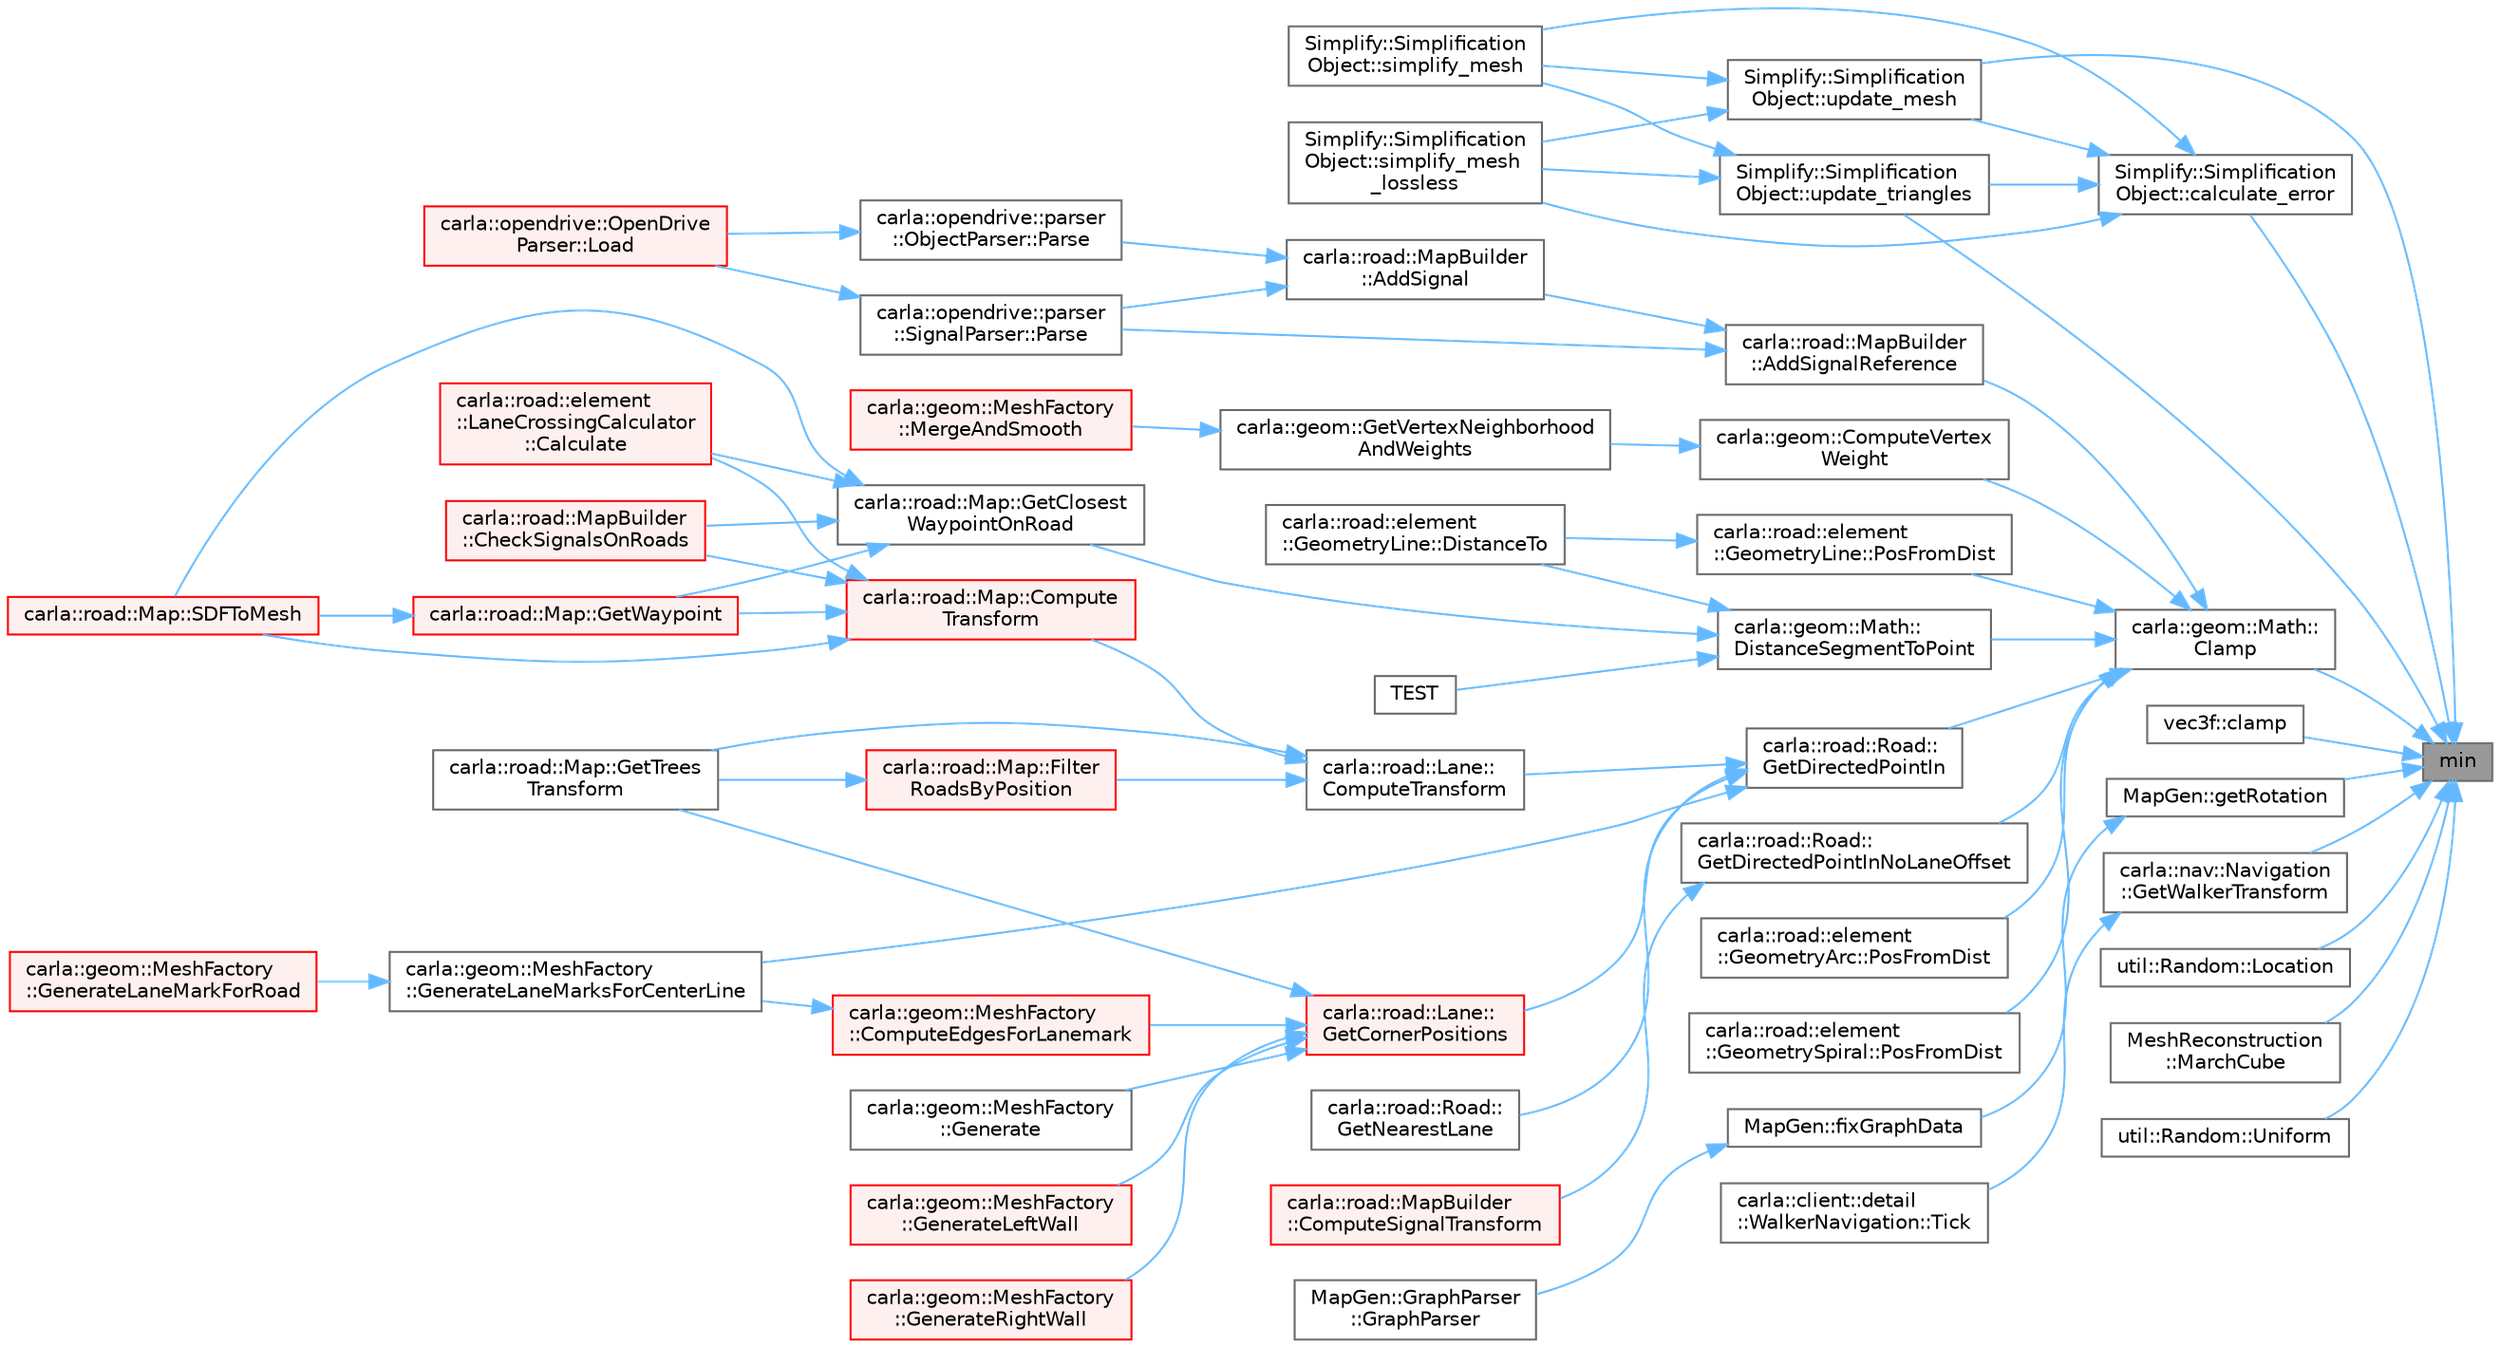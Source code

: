 digraph "min"
{
 // INTERACTIVE_SVG=YES
 // LATEX_PDF_SIZE
  bgcolor="transparent";
  edge [fontname=Helvetica,fontsize=10,labelfontname=Helvetica,labelfontsize=10];
  node [fontname=Helvetica,fontsize=10,shape=box,height=0.2,width=0.4];
  rankdir="RL";
  Node1 [id="Node000001",label="min",height=0.2,width=0.4,color="gray40", fillcolor="grey60", style="filled", fontcolor="black",tooltip=" "];
  Node1 -> Node2 [id="edge1_Node000001_Node000002",dir="back",color="steelblue1",style="solid",tooltip=" "];
  Node2 [id="Node000002",label="Simplify::Simplification\lObject::calculate_error",height=0.2,width=0.4,color="grey40", fillcolor="white", style="filled",URL="$dd/dcf/classSimplify_1_1SimplificationObject.html#a3dad96e7db9db379305c7c93ce5ffacf",tooltip=" "];
  Node2 -> Node3 [id="edge2_Node000002_Node000003",dir="back",color="steelblue1",style="solid",tooltip=" "];
  Node3 [id="Node000003",label="Simplify::Simplification\lObject::simplify_mesh",height=0.2,width=0.4,color="grey40", fillcolor="white", style="filled",URL="$dd/dcf/classSimplify_1_1SimplificationObject.html#ac7c6c15b545db21899dea2390c0caa53",tooltip=" "];
  Node2 -> Node4 [id="edge3_Node000002_Node000004",dir="back",color="steelblue1",style="solid",tooltip=" "];
  Node4 [id="Node000004",label="Simplify::Simplification\lObject::simplify_mesh\l_lossless",height=0.2,width=0.4,color="grey40", fillcolor="white", style="filled",URL="$dd/dcf/classSimplify_1_1SimplificationObject.html#a03f17e525c617e393a3d95270f25ef61",tooltip=" "];
  Node2 -> Node5 [id="edge4_Node000002_Node000005",dir="back",color="steelblue1",style="solid",tooltip=" "];
  Node5 [id="Node000005",label="Simplify::Simplification\lObject::update_mesh",height=0.2,width=0.4,color="grey40", fillcolor="white", style="filled",URL="$dd/dcf/classSimplify_1_1SimplificationObject.html#a2995ac3dc92843c2918f2a9593ccf275",tooltip=" "];
  Node5 -> Node3 [id="edge5_Node000005_Node000003",dir="back",color="steelblue1",style="solid",tooltip=" "];
  Node5 -> Node4 [id="edge6_Node000005_Node000004",dir="back",color="steelblue1",style="solid",tooltip=" "];
  Node2 -> Node6 [id="edge7_Node000002_Node000006",dir="back",color="steelblue1",style="solid",tooltip=" "];
  Node6 [id="Node000006",label="Simplify::Simplification\lObject::update_triangles",height=0.2,width=0.4,color="grey40", fillcolor="white", style="filled",URL="$dd/dcf/classSimplify_1_1SimplificationObject.html#ae3e0f9f0f8f577c7c7e3e52eb36fc722",tooltip=" "];
  Node6 -> Node3 [id="edge8_Node000006_Node000003",dir="back",color="steelblue1",style="solid",tooltip=" "];
  Node6 -> Node4 [id="edge9_Node000006_Node000004",dir="back",color="steelblue1",style="solid",tooltip=" "];
  Node1 -> Node7 [id="edge10_Node000001_Node000007",dir="back",color="steelblue1",style="solid",tooltip=" "];
  Node7 [id="Node000007",label="carla::geom::Math::\lClamp",height=0.2,width=0.4,color="grey40", fillcolor="white", style="filled",URL="$d0/dea/classcarla_1_1geom_1_1Math.html#a8f8eccc1a2bcc711250f2b47a21eb31f",tooltip=" "];
  Node7 -> Node8 [id="edge11_Node000007_Node000008",dir="back",color="steelblue1",style="solid",tooltip=" "];
  Node8 [id="Node000008",label="carla::road::MapBuilder\l::AddSignalReference",height=0.2,width=0.4,color="grey40", fillcolor="white", style="filled",URL="$de/d16/classcarla_1_1road_1_1MapBuilder.html#ab572d01d8dc4f2d4dbbecbc382b9e4ed",tooltip=" "];
  Node8 -> Node9 [id="edge12_Node000008_Node000009",dir="back",color="steelblue1",style="solid",tooltip=" "];
  Node9 [id="Node000009",label="carla::road::MapBuilder\l::AddSignal",height=0.2,width=0.4,color="grey40", fillcolor="white", style="filled",URL="$de/d16/classcarla_1_1road_1_1MapBuilder.html#ace2456563cabdf60c2c2e601c189bce5",tooltip=" "];
  Node9 -> Node10 [id="edge13_Node000009_Node000010",dir="back",color="steelblue1",style="solid",tooltip=" "];
  Node10 [id="Node000010",label="carla::opendrive::parser\l::ObjectParser::Parse",height=0.2,width=0.4,color="grey40", fillcolor="white", style="filled",URL="$d3/df6/classcarla_1_1opendrive_1_1parser_1_1ObjectParser.html#ae273ad3cc015c32d8f1a91b405fed709",tooltip=" "];
  Node10 -> Node11 [id="edge14_Node000010_Node000011",dir="back",color="steelblue1",style="solid",tooltip=" "];
  Node11 [id="Node000011",label="carla::opendrive::OpenDrive\lParser::Load",height=0.2,width=0.4,color="red", fillcolor="#FFF0F0", style="filled",URL="$de/d5a/classcarla_1_1opendrive_1_1OpenDriveParser.html#a599fd6174f30aaee59590c16503afd8a",tooltip=" "];
  Node9 -> Node29 [id="edge15_Node000009_Node000029",dir="back",color="steelblue1",style="solid",tooltip=" "];
  Node29 [id="Node000029",label="carla::opendrive::parser\l::SignalParser::Parse",height=0.2,width=0.4,color="grey40", fillcolor="white", style="filled",URL="$dd/d61/classcarla_1_1opendrive_1_1parser_1_1SignalParser.html#a715780b50d4cd22256482e1d1dd590ef",tooltip=" "];
  Node29 -> Node11 [id="edge16_Node000029_Node000011",dir="back",color="steelblue1",style="solid",tooltip=" "];
  Node8 -> Node29 [id="edge17_Node000008_Node000029",dir="back",color="steelblue1",style="solid",tooltip=" "];
  Node7 -> Node30 [id="edge18_Node000007_Node000030",dir="back",color="steelblue1",style="solid",tooltip=" "];
  Node30 [id="Node000030",label="carla::geom::ComputeVertex\lWeight",height=0.2,width=0.4,color="grey40", fillcolor="white", style="filled",URL="$dc/dda/namespacecarla_1_1geom.html#a43ac23a0344278fa3a045fc4b486a3ec",tooltip=" "];
  Node30 -> Node31 [id="edge19_Node000030_Node000031",dir="back",color="steelblue1",style="solid",tooltip=" "];
  Node31 [id="Node000031",label="carla::geom::GetVertexNeighborhood\lAndWeights",height=0.2,width=0.4,color="grey40", fillcolor="white", style="filled",URL="$dc/dda/namespacecarla_1_1geom.html#ae6035db55f0c02c510bfb23ddb37c4f3",tooltip=" "];
  Node31 -> Node32 [id="edge20_Node000031_Node000032",dir="back",color="steelblue1",style="solid",tooltip=" "];
  Node32 [id="Node000032",label="carla::geom::MeshFactory\l::MergeAndSmooth",height=0.2,width=0.4,color="red", fillcolor="#FFF0F0", style="filled",URL="$d6/d3d/classcarla_1_1geom_1_1MeshFactory.html#a4460bce35a9b41600577c057264db969",tooltip=" "];
  Node7 -> Node35 [id="edge21_Node000007_Node000035",dir="back",color="steelblue1",style="solid",tooltip=" "];
  Node35 [id="Node000035",label="carla::geom::Math::\lDistanceSegmentToPoint",height=0.2,width=0.4,color="grey40", fillcolor="white", style="filled",URL="$d0/dea/classcarla_1_1geom_1_1Math.html#ab65c2226be8bc15f3ea8aab7ffa27443",tooltip="Returns a pair containing:"];
  Node35 -> Node36 [id="edge22_Node000035_Node000036",dir="back",color="steelblue1",style="solid",tooltip=" "];
  Node36 [id="Node000036",label="carla::road::element\l::GeometryLine::DistanceTo",height=0.2,width=0.4,color="grey40", fillcolor="white", style="filled",URL="$d2/da7/classcarla_1_1road_1_1element_1_1GeometryLine.html#ae8861cb73fba28809082514d0aeda20f",tooltip="Returns a pair containing:"];
  Node35 -> Node37 [id="edge23_Node000035_Node000037",dir="back",color="steelblue1",style="solid",tooltip=" "];
  Node37 [id="Node000037",label="carla::road::Map::GetClosest\lWaypointOnRoad",height=0.2,width=0.4,color="grey40", fillcolor="white", style="filled",URL="$d0/d34/classcarla_1_1road_1_1Map.html#a37ba4f58b767002274b6f4d86258986a",tooltip="========================================================================"];
  Node37 -> Node38 [id="edge24_Node000037_Node000038",dir="back",color="steelblue1",style="solid",tooltip=" "];
  Node38 [id="Node000038",label="carla::road::element\l::LaneCrossingCalculator\l::Calculate",height=0.2,width=0.4,color="red", fillcolor="#FFF0F0", style="filled",URL="$d2/d60/classcarla_1_1road_1_1element_1_1LaneCrossingCalculator.html#a589511f573df9e9c46c55a7a46c02cd6",tooltip=" "];
  Node37 -> Node40 [id="edge25_Node000037_Node000040",dir="back",color="steelblue1",style="solid",tooltip=" "];
  Node40 [id="Node000040",label="carla::road::MapBuilder\l::CheckSignalsOnRoads",height=0.2,width=0.4,color="red", fillcolor="#FFF0F0", style="filled",URL="$de/d16/classcarla_1_1road_1_1MapBuilder.html#af3773de062a9e9aec4310f024f19ba28",tooltip="Checks signals overlapping driving lanes and emits a warning"];
  Node37 -> Node42 [id="edge26_Node000037_Node000042",dir="back",color="steelblue1",style="solid",tooltip=" "];
  Node42 [id="Node000042",label="carla::road::Map::GetWaypoint",height=0.2,width=0.4,color="red", fillcolor="#FFF0F0", style="filled",URL="$d0/d34/classcarla_1_1road_1_1Map.html#a39f0ccacb98f62b339de96c69621543b",tooltip=" "];
  Node42 -> Node48 [id="edge27_Node000042_Node000048",dir="back",color="steelblue1",style="solid",tooltip=" "];
  Node48 [id="Node000048",label="carla::road::Map::SDFToMesh",height=0.2,width=0.4,color="red", fillcolor="#FFF0F0", style="filled",URL="$d0/d34/classcarla_1_1road_1_1Map.html#a1653a470bdf6e93b0471773b2e079847",tooltip=" "];
  Node37 -> Node48 [id="edge28_Node000037_Node000048",dir="back",color="steelblue1",style="solid",tooltip=" "];
  Node35 -> Node49 [id="edge29_Node000035_Node000049",dir="back",color="steelblue1",style="solid",tooltip=" "];
  Node49 [id="Node000049",label="TEST",height=0.2,width=0.4,color="grey40", fillcolor="white", style="filled",URL="$d6/dd9/test__geom_8cpp.html#a4c4e7eb15fe04d55f337f192a13c69e5",tooltip=" "];
  Node7 -> Node50 [id="edge30_Node000007_Node000050",dir="back",color="steelblue1",style="solid",tooltip=" "];
  Node50 [id="Node000050",label="carla::road::Road::\lGetDirectedPointIn",height=0.2,width=0.4,color="grey40", fillcolor="white", style="filled",URL="$dd/de6/classcarla_1_1road_1_1Road.html#abe77139bd9cba13e5c068c6f78b5196c",tooltip="Returns a directed point on the center of the road (lane 0), with the corresponding laneOffset and el..."];
  Node50 -> Node51 [id="edge31_Node000050_Node000051",dir="back",color="steelblue1",style="solid",tooltip=" "];
  Node51 [id="Node000051",label="carla::road::Lane::\lComputeTransform",height=0.2,width=0.4,color="grey40", fillcolor="white", style="filled",URL="$df/d85/classcarla_1_1road_1_1Lane.html#a5b6a44fb0e0cd41e21557e93f913f45a",tooltip=" "];
  Node51 -> Node52 [id="edge32_Node000051_Node000052",dir="back",color="steelblue1",style="solid",tooltip=" "];
  Node52 [id="Node000052",label="carla::road::Map::Compute\lTransform",height=0.2,width=0.4,color="red", fillcolor="#FFF0F0", style="filled",URL="$d0/d34/classcarla_1_1road_1_1Map.html#ab92716131e75fa9760042389d14f56a2",tooltip=" "];
  Node52 -> Node38 [id="edge33_Node000052_Node000038",dir="back",color="steelblue1",style="solid",tooltip=" "];
  Node52 -> Node40 [id="edge34_Node000052_Node000040",dir="back",color="steelblue1",style="solid",tooltip=" "];
  Node52 -> Node42 [id="edge35_Node000052_Node000042",dir="back",color="steelblue1",style="solid",tooltip=" "];
  Node52 -> Node48 [id="edge36_Node000052_Node000048",dir="back",color="steelblue1",style="solid",tooltip=" "];
  Node51 -> Node59 [id="edge37_Node000051_Node000059",dir="back",color="steelblue1",style="solid",tooltip=" "];
  Node59 [id="Node000059",label="carla::road::Map::Filter\lRoadsByPosition",height=0.2,width=0.4,color="red", fillcolor="#FFF0F0", style="filled",URL="$d0/d34/classcarla_1_1road_1_1Map.html#a3552f28db07d8de3e0a41d693412171e",tooltip=" "];
  Node59 -> Node61 [id="edge38_Node000059_Node000061",dir="back",color="steelblue1",style="solid",tooltip=" "];
  Node61 [id="Node000061",label="carla::road::Map::GetTrees\lTransform",height=0.2,width=0.4,color="grey40", fillcolor="white", style="filled",URL="$d0/d34/classcarla_1_1road_1_1Map.html#a17e65cd8e5fb3d61bf5a732bf225710d",tooltip=" "];
  Node51 -> Node61 [id="edge39_Node000051_Node000061",dir="back",color="steelblue1",style="solid",tooltip=" "];
  Node50 -> Node62 [id="edge40_Node000050_Node000062",dir="back",color="steelblue1",style="solid",tooltip=" "];
  Node62 [id="Node000062",label="carla::geom::MeshFactory\l::GenerateLaneMarksForCenterLine",height=0.2,width=0.4,color="grey40", fillcolor="white", style="filled",URL="$d6/d3d/classcarla_1_1geom_1_1MeshFactory.html#a5744e75d34e0a3514892d4a9b7906652",tooltip=" "];
  Node62 -> Node63 [id="edge41_Node000062_Node000063",dir="back",color="steelblue1",style="solid",tooltip=" "];
  Node63 [id="Node000063",label="carla::geom::MeshFactory\l::GenerateLaneMarkForRoad",height=0.2,width=0.4,color="red", fillcolor="#FFF0F0", style="filled",URL="$d6/d3d/classcarla_1_1geom_1_1MeshFactory.html#a6228f1a0673c73589a0816085fbc2900",tooltip=" "];
  Node50 -> Node64 [id="edge42_Node000050_Node000064",dir="back",color="steelblue1",style="solid",tooltip=" "];
  Node64 [id="Node000064",label="carla::road::Lane::\lGetCornerPositions",height=0.2,width=0.4,color="red", fillcolor="#FFF0F0", style="filled",URL="$df/d85/classcarla_1_1road_1_1Lane.html#ae0d376fa422b14e54af3a702e1b8385a",tooltip="Computes the location of the edges given a s"];
  Node64 -> Node65 [id="edge43_Node000064_Node000065",dir="back",color="steelblue1",style="solid",tooltip=" "];
  Node65 [id="Node000065",label="carla::geom::MeshFactory\l::ComputeEdgesForLanemark",height=0.2,width=0.4,color="red", fillcolor="#FFF0F0", style="filled",URL="$d6/d3d/classcarla_1_1geom_1_1MeshFactory.html#a512234aafe71530fd0cff32d9a27a4e4",tooltip=" "];
  Node65 -> Node62 [id="edge44_Node000065_Node000062",dir="back",color="steelblue1",style="solid",tooltip=" "];
  Node64 -> Node67 [id="edge45_Node000064_Node000067",dir="back",color="steelblue1",style="solid",tooltip=" "];
  Node67 [id="Node000067",label="carla::geom::MeshFactory\l::Generate",height=0.2,width=0.4,color="grey40", fillcolor="white", style="filled",URL="$d6/d3d/classcarla_1_1geom_1_1MeshFactory.html#a1e3c826505f82d1ddffd9f40c39cfa2a",tooltip="Generates a mesh that defines a lane from a given s start and end"];
  Node64 -> Node68 [id="edge46_Node000064_Node000068",dir="back",color="steelblue1",style="solid",tooltip=" "];
  Node68 [id="Node000068",label="carla::geom::MeshFactory\l::GenerateLeftWall",height=0.2,width=0.4,color="red", fillcolor="#FFF0F0", style="filled",URL="$d6/d3d/classcarla_1_1geom_1_1MeshFactory.html#a202f9750d3be15d0af4b42b3a90f3662",tooltip="Generates a wall-like mesh at the left side of the lane"];
  Node64 -> Node71 [id="edge47_Node000064_Node000071",dir="back",color="steelblue1",style="solid",tooltip=" "];
  Node71 [id="Node000071",label="carla::geom::MeshFactory\l::GenerateRightWall",height=0.2,width=0.4,color="red", fillcolor="#FFF0F0", style="filled",URL="$d6/d3d/classcarla_1_1geom_1_1MeshFactory.html#a11c673db2f69ad3c21ebba4d068b8c6c",tooltip="Generates a wall-like mesh at the right side of the lane"];
  Node64 -> Node61 [id="edge48_Node000064_Node000061",dir="back",color="steelblue1",style="solid",tooltip=" "];
  Node50 -> Node77 [id="edge49_Node000050_Node000077",dir="back",color="steelblue1",style="solid",tooltip=" "];
  Node77 [id="Node000077",label="carla::road::Road::\lGetNearestLane",height=0.2,width=0.4,color="grey40", fillcolor="white", style="filled",URL="$dd/de6/classcarla_1_1road_1_1Road.html#ab2b49cb7ce0697c34d49e20dfa40692b",tooltip="Returns a pointer to the nearest lane, given s relative to Road and a location"];
  Node7 -> Node78 [id="edge50_Node000007_Node000078",dir="back",color="steelblue1",style="solid",tooltip=" "];
  Node78 [id="Node000078",label="carla::road::Road::\lGetDirectedPointInNoLaneOffset",height=0.2,width=0.4,color="grey40", fillcolor="white", style="filled",URL="$dd/de6/classcarla_1_1road_1_1Road.html#add5e8cae755c9981a715426d29f14887",tooltip="Returns a directed point on the center of the road (lane 0), with the corresponding laneOffset and el..."];
  Node78 -> Node79 [id="edge51_Node000078_Node000079",dir="back",color="steelblue1",style="solid",tooltip=" "];
  Node79 [id="Node000079",label="carla::road::MapBuilder\l::ComputeSignalTransform",height=0.2,width=0.4,color="red", fillcolor="#FFF0F0", style="filled",URL="$de/d16/classcarla_1_1road_1_1MapBuilder.html#a59c3796375f1ca76276763f94b923afc",tooltip=" "];
  Node7 -> Node81 [id="edge52_Node000007_Node000081",dir="back",color="steelblue1",style="solid",tooltip=" "];
  Node81 [id="Node000081",label="carla::road::element\l::GeometryArc::PosFromDist",height=0.2,width=0.4,color="grey40", fillcolor="white", style="filled",URL="$d2/d63/classcarla_1_1road_1_1element_1_1GeometryArc.html#a3334d08b3288965f57bf46a7d40ddc5d",tooltip=" "];
  Node7 -> Node82 [id="edge53_Node000007_Node000082",dir="back",color="steelblue1",style="solid",tooltip=" "];
  Node82 [id="Node000082",label="carla::road::element\l::GeometryLine::PosFromDist",height=0.2,width=0.4,color="grey40", fillcolor="white", style="filled",URL="$d2/da7/classcarla_1_1road_1_1element_1_1GeometryLine.html#a9603d34a699b3a48be2db715b2fa7062",tooltip=" "];
  Node82 -> Node36 [id="edge54_Node000082_Node000036",dir="back",color="steelblue1",style="solid",tooltip=" "];
  Node7 -> Node83 [id="edge55_Node000007_Node000083",dir="back",color="steelblue1",style="solid",tooltip=" "];
  Node83 [id="Node000083",label="carla::road::element\l::GeometrySpiral::PosFromDist",height=0.2,width=0.4,color="grey40", fillcolor="white", style="filled",URL="$de/d24/classcarla_1_1road_1_1element_1_1GeometrySpiral.html#a6172ed93d5e09d458c7ac9b7f705028c",tooltip=" "];
  Node1 -> Node84 [id="edge56_Node000001_Node000084",dir="back",color="steelblue1",style="solid",tooltip=" "];
  Node84 [id="Node000084",label="vec3f::clamp",height=0.2,width=0.4,color="grey40", fillcolor="white", style="filled",URL="$da/d83/structvec3f.html#a6e88f5d9568152b01f851de640bc626f",tooltip=" "];
  Node1 -> Node85 [id="edge57_Node000001_Node000085",dir="back",color="steelblue1",style="solid",tooltip=" "];
  Node85 [id="Node000085",label="MapGen::getRotation",height=0.2,width=0.4,color="grey40", fillcolor="white", style="filled",URL="$d2/de5/namespaceMapGen.html#ae6f4a94c2e0b61eb86e11a40c22dfa46",tooltip=" "];
  Node85 -> Node86 [id="edge58_Node000085_Node000086",dir="back",color="steelblue1",style="solid",tooltip=" "];
  Node86 [id="Node000086",label="MapGen::fixGraphData",height=0.2,width=0.4,color="grey40", fillcolor="white", style="filled",URL="$d2/de5/namespaceMapGen.html#a61ea18de27aac306fc04cf4ebf8038c3",tooltip=" "];
  Node86 -> Node87 [id="edge59_Node000086_Node000087",dir="back",color="steelblue1",style="solid",tooltip=" "];
  Node87 [id="Node000087",label="MapGen::GraphParser\l::GraphParser",height=0.2,width=0.4,color="grey40", fillcolor="white", style="filled",URL="$d0/d95/classMapGen_1_1GraphParser.html#a29cba7f149768e4865016cc96451babf",tooltip=" "];
  Node1 -> Node88 [id="edge60_Node000001_Node000088",dir="back",color="steelblue1",style="solid",tooltip=" "];
  Node88 [id="Node000088",label="carla::nav::Navigation\l::GetWalkerTransform",height=0.2,width=0.4,color="grey40", fillcolor="white", style="filled",URL="$d9/dc2/classcarla_1_1nav_1_1Navigation.html#a8c60e625f45f8ece08a850c51f712cd1",tooltip="get the walker current transform"];
  Node88 -> Node89 [id="edge61_Node000088_Node000089",dir="back",color="steelblue1",style="solid",tooltip=" "];
  Node89 [id="Node000089",label="carla::client::detail\l::WalkerNavigation::Tick",height=0.2,width=0.4,color="grey40", fillcolor="white", style="filled",URL="$d1/d83/classcarla_1_1client_1_1detail_1_1WalkerNavigation.html#a74b3b9c4a9c27f6ffb4f8b0fae1c3c87",tooltip=" "];
  Node1 -> Node90 [id="edge62_Node000001_Node000090",dir="back",color="steelblue1",style="solid",tooltip=" "];
  Node90 [id="Node000090",label="util::Random::Location",height=0.2,width=0.4,color="grey40", fillcolor="white", style="filled",URL="$dc/de7/classutil_1_1Random.html#aae09ccea18b228ca92f7f9baf9e67f22",tooltip=" "];
  Node1 -> Node91 [id="edge63_Node000001_Node000091",dir="back",color="steelblue1",style="solid",tooltip=" "];
  Node91 [id="Node000091",label="MeshReconstruction\l::MarchCube",height=0.2,width=0.4,color="grey40", fillcolor="white", style="filled",URL="$de/d72/namespaceMeshReconstruction.html#a53109267b3d24c114956febfb63d629d",tooltip="Reconstructs a triangle mesh from a given signed distance function using Marching Cubes."];
  Node1 -> Node92 [id="edge64_Node000001_Node000092",dir="back",color="steelblue1",style="solid",tooltip=" "];
  Node92 [id="Node000092",label="util::Random::Uniform",height=0.2,width=0.4,color="grey40", fillcolor="white", style="filled",URL="$dc/de7/classutil_1_1Random.html#a459a588a5cf0d253dd347c33fd9dce7c",tooltip=" "];
  Node1 -> Node5 [id="edge65_Node000001_Node000005",dir="back",color="steelblue1",style="solid",tooltip=" "];
  Node1 -> Node6 [id="edge66_Node000001_Node000006",dir="back",color="steelblue1",style="solid",tooltip=" "];
}
